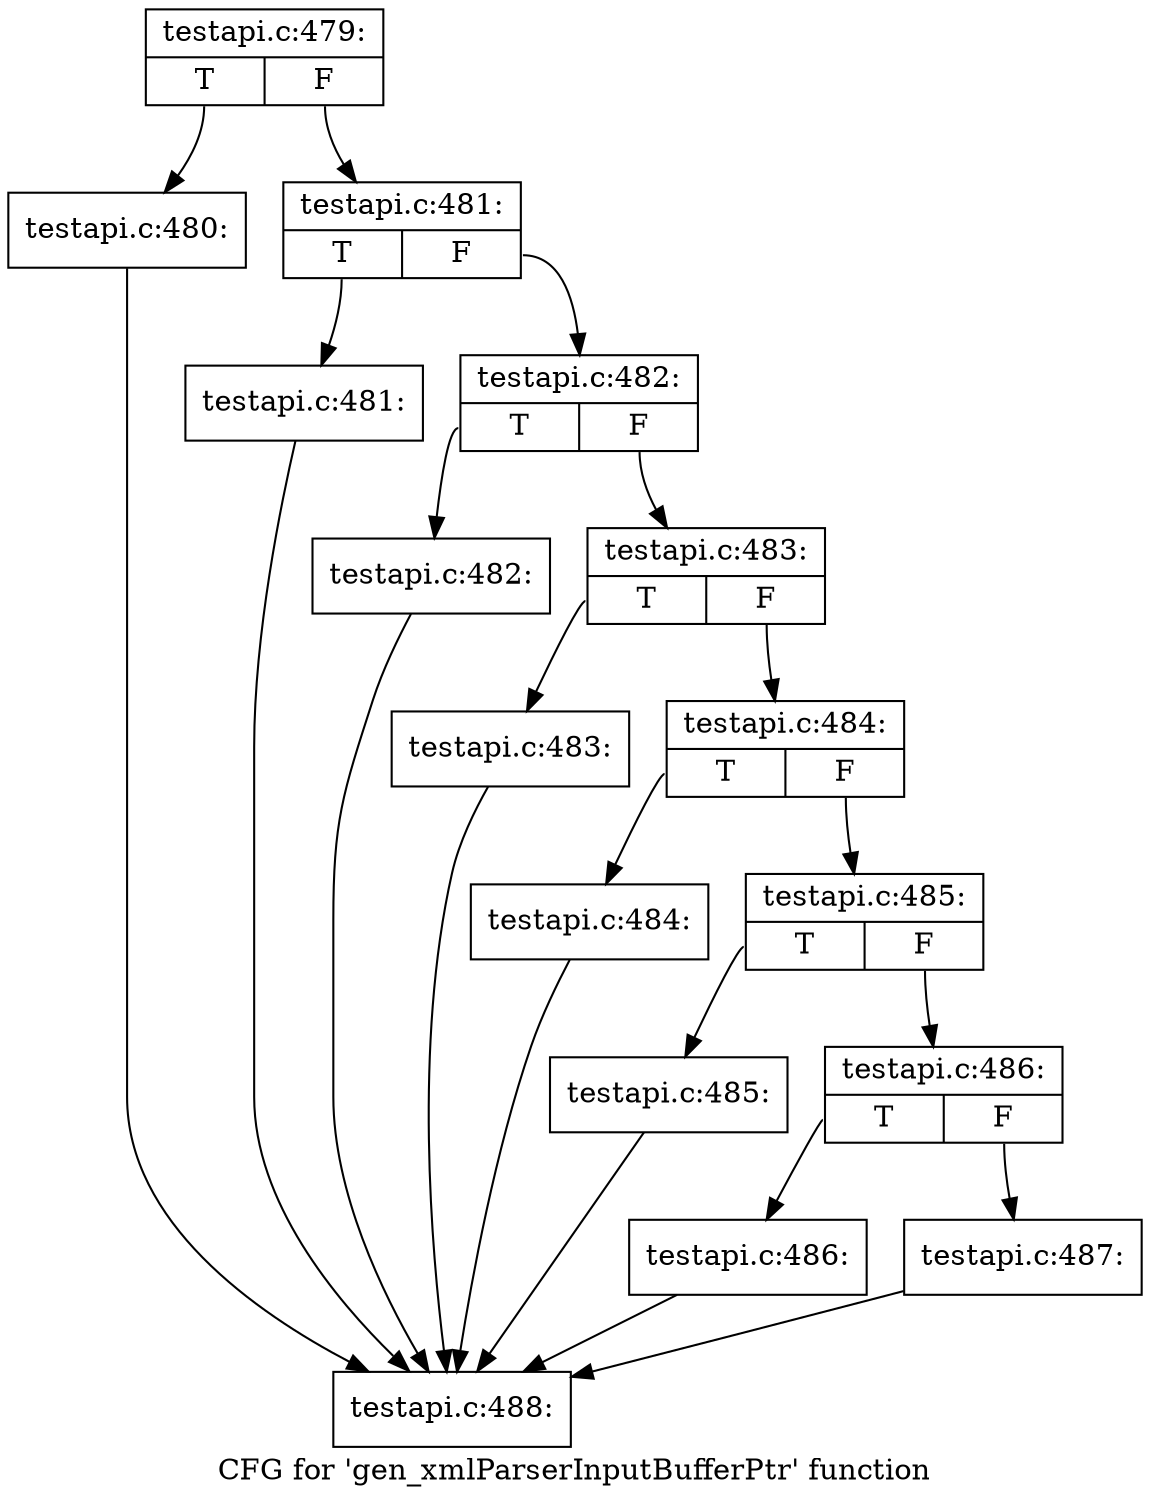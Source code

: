 digraph "CFG for 'gen_xmlParserInputBufferPtr' function" {
	label="CFG for 'gen_xmlParserInputBufferPtr' function";

	Node0x478f860 [shape=record,label="{testapi.c:479:|{<s0>T|<s1>F}}"];
	Node0x478f860:s0 -> Node0x478fb60;
	Node0x478f860:s1 -> Node0x478fbb0;
	Node0x478fb60 [shape=record,label="{testapi.c:480:}"];
	Node0x478fb60 -> Node0x4793090;
	Node0x478fbb0 [shape=record,label="{testapi.c:481:|{<s0>T|<s1>F}}"];
	Node0x478fbb0:s0 -> Node0x47963d0;
	Node0x478fbb0:s1 -> Node0x4796710;
	Node0x47963d0 [shape=record,label="{testapi.c:481:}"];
	Node0x47963d0 -> Node0x4793090;
	Node0x4796710 [shape=record,label="{testapi.c:482:|{<s0>T|<s1>F}}"];
	Node0x4796710:s0 -> Node0x4796a50;
	Node0x4796710:s1 -> Node0x4796aa0;
	Node0x4796a50 [shape=record,label="{testapi.c:482:}"];
	Node0x4796a50 -> Node0x4793090;
	Node0x4796aa0 [shape=record,label="{testapi.c:483:|{<s0>T|<s1>F}}"];
	Node0x4796aa0:s0 -> Node0x4796f90;
	Node0x4796aa0:s1 -> Node0x4796fe0;
	Node0x4796f90 [shape=record,label="{testapi.c:483:}"];
	Node0x4796f90 -> Node0x4793090;
	Node0x4796fe0 [shape=record,label="{testapi.c:484:|{<s0>T|<s1>F}}"];
	Node0x4796fe0:s0 -> Node0x4797530;
	Node0x4796fe0:s1 -> Node0x4797580;
	Node0x4797530 [shape=record,label="{testapi.c:484:}"];
	Node0x4797530 -> Node0x4793090;
	Node0x4797580 [shape=record,label="{testapi.c:485:|{<s0>T|<s1>F}}"];
	Node0x4797580:s0 -> Node0x4797ad0;
	Node0x4797580:s1 -> Node0x4797b20;
	Node0x4797ad0 [shape=record,label="{testapi.c:485:}"];
	Node0x4797ad0 -> Node0x4793090;
	Node0x4797b20 [shape=record,label="{testapi.c:486:|{<s0>T|<s1>F}}"];
	Node0x4797b20:s0 -> Node0x4798070;
	Node0x4797b20:s1 -> Node0x47980c0;
	Node0x4798070 [shape=record,label="{testapi.c:486:}"];
	Node0x4798070 -> Node0x4793090;
	Node0x47980c0 [shape=record,label="{testapi.c:487:}"];
	Node0x47980c0 -> Node0x4793090;
	Node0x4793090 [shape=record,label="{testapi.c:488:}"];
}
